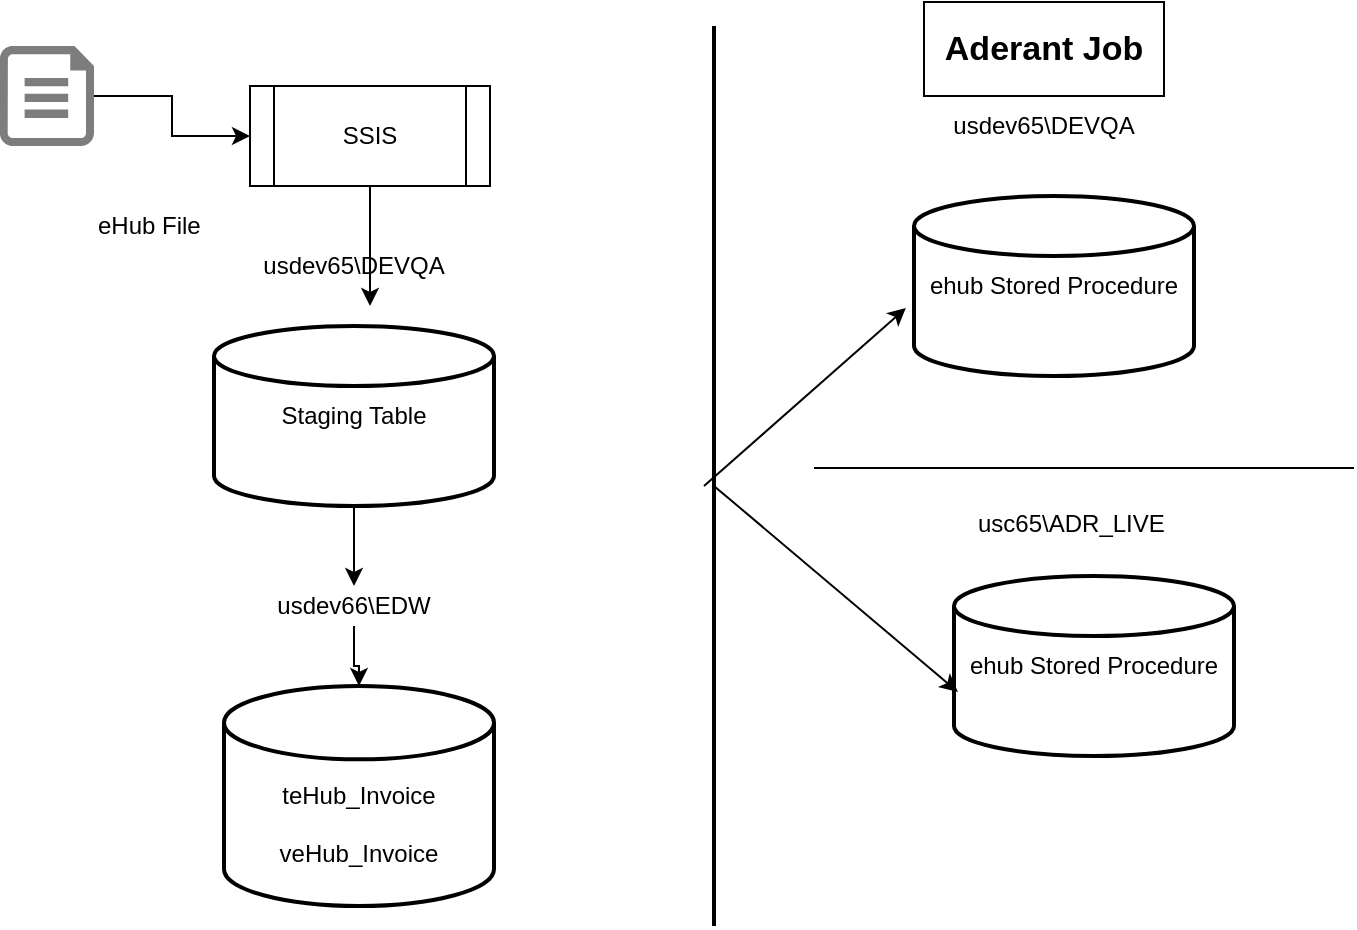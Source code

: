 <mxfile version="10.6.0" type="github"><diagram id="PeOCAibwEOaD7BS9hTOX" name="Page-1"><mxGraphModel dx="914" dy="463" grid="1" gridSize="10" guides="1" tooltips="1" connect="1" arrows="1" fold="1" page="1" pageScale="1" pageWidth="850" pageHeight="1100" math="0" shadow="0"><root><mxCell id="0"/><mxCell id="1" parent="0"/><mxCell id="xzfApRxarb8_hdbnXucN-22" style="edgeStyle=orthogonalEdgeStyle;rounded=0;orthogonalLoop=1;jettySize=auto;html=1;entryX=0;entryY=0.5;entryDx=0;entryDy=0;" parent="1" source="xzfApRxarb8_hdbnXucN-23" target="xzfApRxarb8_hdbnXucN-32" edge="1"><mxGeometry relative="1" as="geometry"/></mxCell><mxCell id="xzfApRxarb8_hdbnXucN-23" value="" style="shadow=0;dashed=0;html=1;strokeColor=none;labelPosition=center;verticalLabelPosition=bottom;verticalAlign=top;align=center;shape=mxgraph.azure.file;fillColor=#7D7D7D;" parent="1" vertex="1"><mxGeometry x="73" y="30" width="47" height="50" as="geometry"/></mxCell><mxCell id="xzfApRxarb8_hdbnXucN-24" value="eHub File" style="text;html=1;resizable=0;points=[];autosize=1;align=left;verticalAlign=top;spacingTop=-4;" parent="1" vertex="1"><mxGeometry x="120" y="110" width="70" height="20" as="geometry"/></mxCell><mxCell id="xzfApRxarb8_hdbnXucN-25" style="edgeStyle=orthogonalEdgeStyle;rounded=0;orthogonalLoop=1;jettySize=auto;html=1;entryX=0.5;entryY=0;entryDx=0;entryDy=0;" parent="1" source="xzfApRxarb8_hdbnXucN-26" target="xzfApRxarb8_hdbnXucN-29" edge="1"><mxGeometry relative="1" as="geometry"/></mxCell><mxCell id="xzfApRxarb8_hdbnXucN-26" value="Staging Table" style="strokeWidth=2;html=1;shape=mxgraph.flowchart.database;whiteSpace=wrap;" parent="1" vertex="1"><mxGeometry x="180" y="170" width="140" height="90" as="geometry"/></mxCell><mxCell id="xzfApRxarb8_hdbnXucN-27" value="usdev65\DEVQA" style="text;html=1;strokeColor=none;fillColor=none;align=center;verticalAlign=middle;whiteSpace=wrap;rounded=0;" parent="1" vertex="1"><mxGeometry x="205" y="130" width="90" height="20" as="geometry"/></mxCell><mxCell id="xzfApRxarb8_hdbnXucN-28" value="" style="edgeStyle=orthogonalEdgeStyle;rounded=0;orthogonalLoop=1;jettySize=auto;html=1;" parent="1" source="xzfApRxarb8_hdbnXucN-29" target="xzfApRxarb8_hdbnXucN-30" edge="1"><mxGeometry relative="1" as="geometry"/></mxCell><mxCell id="xzfApRxarb8_hdbnXucN-29" value="usdev66\EDW" style="text;html=1;strokeColor=none;fillColor=none;align=center;verticalAlign=middle;whiteSpace=wrap;rounded=0;" parent="1" vertex="1"><mxGeometry x="205" y="300" width="90" height="20" as="geometry"/></mxCell><mxCell id="xzfApRxarb8_hdbnXucN-30" value="&lt;br&gt;&lt;br&gt;teHub_Invoice&lt;br&gt;&lt;br&gt;veHub_Invoice&lt;br&gt;" style="strokeWidth=2;html=1;shape=mxgraph.flowchart.database;whiteSpace=wrap;" parent="1" vertex="1"><mxGeometry x="185" y="350" width="135" height="110" as="geometry"/></mxCell><mxCell id="xzfApRxarb8_hdbnXucN-31" style="edgeStyle=orthogonalEdgeStyle;rounded=0;orthogonalLoop=1;jettySize=auto;html=1;" parent="1" source="xzfApRxarb8_hdbnXucN-32" edge="1"><mxGeometry relative="1" as="geometry"><mxPoint x="258" y="160" as="targetPoint"/></mxGeometry></mxCell><mxCell id="xzfApRxarb8_hdbnXucN-32" value="SSIS" style="shape=process;whiteSpace=wrap;html=1;backgroundOutline=1;" parent="1" vertex="1"><mxGeometry x="198" y="50" width="120" height="50" as="geometry"/></mxCell><mxCell id="xzfApRxarb8_hdbnXucN-33" value="ehub Stored Procedure" style="strokeWidth=2;html=1;shape=mxgraph.flowchart.database;whiteSpace=wrap;" parent="1" vertex="1"><mxGeometry x="530" y="105" width="140" height="90" as="geometry"/></mxCell><mxCell id="xzfApRxarb8_hdbnXucN-34" value="usdev65\DEVQA" style="text;html=1;strokeColor=none;fillColor=none;align=center;verticalAlign=middle;whiteSpace=wrap;rounded=0;" parent="1" vertex="1"><mxGeometry x="550" y="65" width="90" height="10" as="geometry"/></mxCell><mxCell id="xzfApRxarb8_hdbnXucN-35" value="ehub Stored Procedure" style="strokeWidth=2;html=1;shape=mxgraph.flowchart.database;whiteSpace=wrap;" parent="1" vertex="1"><mxGeometry x="550" y="295" width="140" height="90" as="geometry"/></mxCell><mxCell id="xzfApRxarb8_hdbnXucN-37" value="" style="line;strokeWidth=2;direction=south;html=1;" parent="1" vertex="1"><mxGeometry x="425" y="20" width="10" height="450" as="geometry"/></mxCell><mxCell id="xzfApRxarb8_hdbnXucN-39" value="" style="line;strokeWidth=1;fillColor=none;align=left;verticalAlign=middle;spacingTop=-1;spacingLeft=3;spacingRight=3;rotatable=0;labelPosition=right;points=[];portConstraint=eastwest;" parent="1" vertex="1"><mxGeometry x="480" y="237" width="270" height="8" as="geometry"/></mxCell><mxCell id="xzfApRxarb8_hdbnXucN-40" value="" style="endArrow=classic;html=1;entryX=-0.029;entryY=0.622;entryDx=0;entryDy=0;entryPerimeter=0;" parent="1" target="xzfApRxarb8_hdbnXucN-33" edge="1"><mxGeometry width="50" height="50" relative="1" as="geometry"><mxPoint x="425" y="250" as="sourcePoint"/><mxPoint x="475" y="200" as="targetPoint"/></mxGeometry></mxCell><mxCell id="xzfApRxarb8_hdbnXucN-42" value="" style="endArrow=classic;html=1;entryX=0.014;entryY=0.644;entryDx=0;entryDy=0;entryPerimeter=0;exitX=0.511;exitY=0.5;exitDx=0;exitDy=0;exitPerimeter=0;" parent="1" source="xzfApRxarb8_hdbnXucN-37" target="xzfApRxarb8_hdbnXucN-35" edge="1"><mxGeometry width="50" height="50" relative="1" as="geometry"><mxPoint x="435" y="260" as="sourcePoint"/><mxPoint x="536" y="171" as="targetPoint"/></mxGeometry></mxCell><mxCell id="xzfApRxarb8_hdbnXucN-43" value="usc65\ADR_LIVE" style="text;html=1;" parent="1" vertex="1"><mxGeometry x="560" y="255" width="120" height="30" as="geometry"/></mxCell><mxCell id="xzfApRxarb8_hdbnXucN-45" value="&lt;b&gt;&lt;font style=&quot;font-size: 17px&quot;&gt;Aderant Job&lt;/font&gt;&lt;/b&gt;" style="rounded=0;whiteSpace=wrap;html=1;" parent="1" vertex="1"><mxGeometry x="535" y="8" width="120" height="47" as="geometry"/></mxCell></root></mxGraphModel></diagram></mxfile>